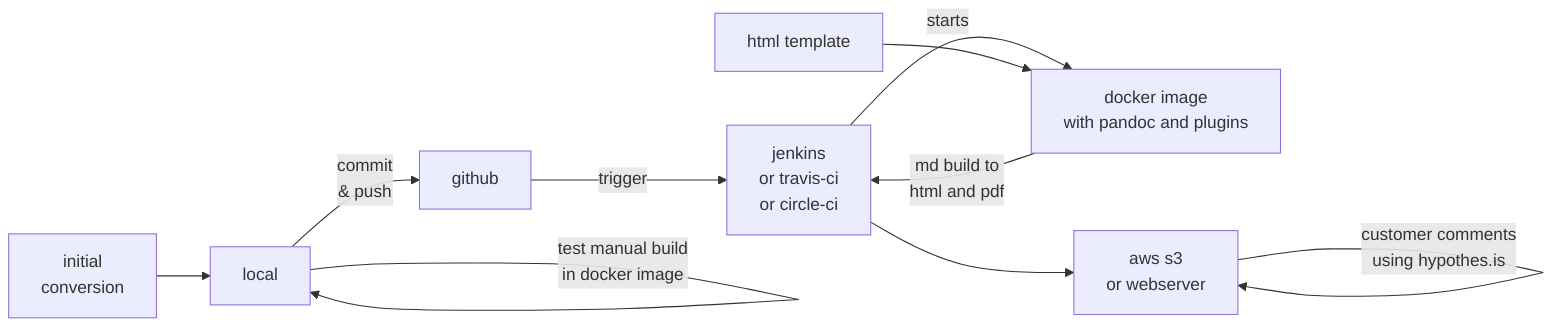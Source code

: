 graph LR;
    init[initial<br/>conversion] --> local;
    local --> |commit<br/>& push|github;
    local --> |test manual build<br/>in docker image|local;
    github --> |trigger|jenkins[jenkins<br/>or travis-ci<br/>or circle-ci];
    jenkins --> |starts|docker[docker image<br/>with pandoc and plugins];
    docker --> |md build to<br/>html and pdf|jenkins;
    template[html template] --> docker;
    jenkins --> aws[aws s3<br/>or webserver];
    aws --> |customer comments<br/>using hypothes.is|aws;